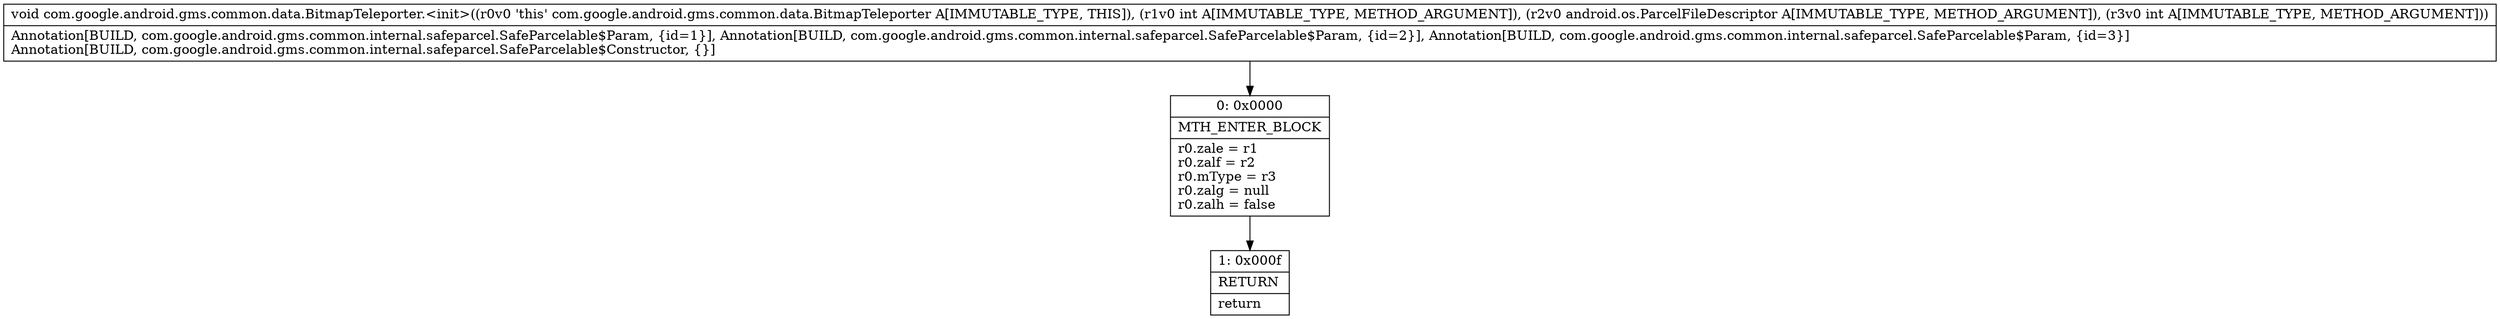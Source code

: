 digraph "CFG forcom.google.android.gms.common.data.BitmapTeleporter.\<init\>(ILandroid\/os\/ParcelFileDescriptor;I)V" {
Node_0 [shape=record,label="{0\:\ 0x0000|MTH_ENTER_BLOCK\l|r0.zale = r1\lr0.zalf = r2\lr0.mType = r3\lr0.zalg = null\lr0.zalh = false\l}"];
Node_1 [shape=record,label="{1\:\ 0x000f|RETURN\l|return\l}"];
MethodNode[shape=record,label="{void com.google.android.gms.common.data.BitmapTeleporter.\<init\>((r0v0 'this' com.google.android.gms.common.data.BitmapTeleporter A[IMMUTABLE_TYPE, THIS]), (r1v0 int A[IMMUTABLE_TYPE, METHOD_ARGUMENT]), (r2v0 android.os.ParcelFileDescriptor A[IMMUTABLE_TYPE, METHOD_ARGUMENT]), (r3v0 int A[IMMUTABLE_TYPE, METHOD_ARGUMENT]))  | Annotation[BUILD, com.google.android.gms.common.internal.safeparcel.SafeParcelable$Param, \{id=1\}], Annotation[BUILD, com.google.android.gms.common.internal.safeparcel.SafeParcelable$Param, \{id=2\}], Annotation[BUILD, com.google.android.gms.common.internal.safeparcel.SafeParcelable$Param, \{id=3\}]\lAnnotation[BUILD, com.google.android.gms.common.internal.safeparcel.SafeParcelable$Constructor, \{\}]\l}"];
MethodNode -> Node_0;
Node_0 -> Node_1;
}

